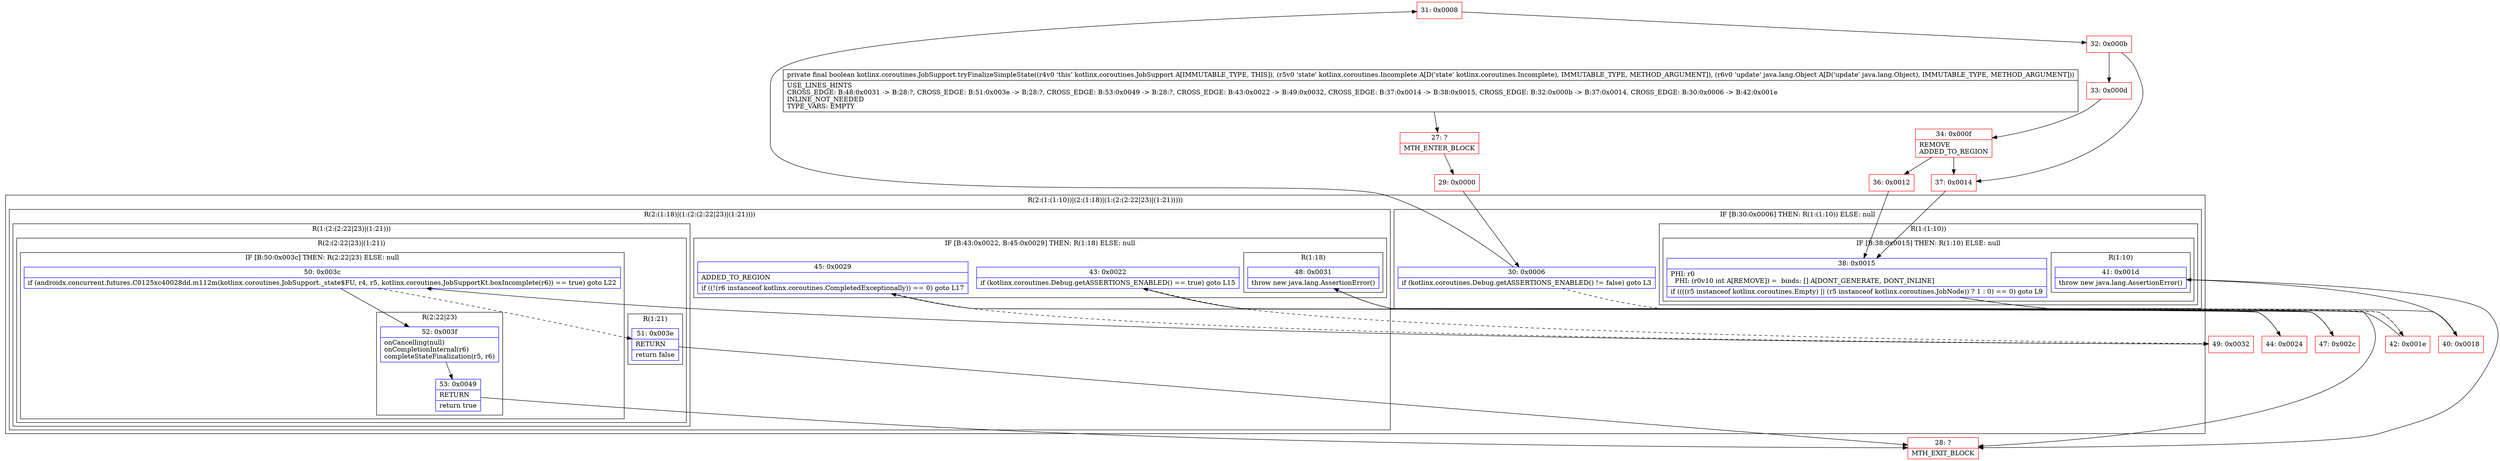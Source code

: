 digraph "CFG forkotlinx.coroutines.JobSupport.tryFinalizeSimpleState(Lkotlinx\/coroutines\/Incomplete;Ljava\/lang\/Object;)Z" {
subgraph cluster_Region_985972824 {
label = "R(2:(1:(1:10))|(2:(1:18)|(1:(2:(2:22|23)|(1:21)))))";
node [shape=record,color=blue];
subgraph cluster_IfRegion_1053516919 {
label = "IF [B:30:0x0006] THEN: R(1:(1:10)) ELSE: null";
node [shape=record,color=blue];
Node_30 [shape=record,label="{30\:\ 0x0006|if (kotlinx.coroutines.Debug.getASSERTIONS_ENABLED() != false) goto L3\l}"];
subgraph cluster_Region_1067725830 {
label = "R(1:(1:10))";
node [shape=record,color=blue];
subgraph cluster_IfRegion_980459381 {
label = "IF [B:38:0x0015] THEN: R(1:10) ELSE: null";
node [shape=record,color=blue];
Node_38 [shape=record,label="{38\:\ 0x0015|PHI: r0 \l  PHI: (r0v10 int A[REMOVE]) =  binds: [] A[DONT_GENERATE, DONT_INLINE]\l|if ((((r5 instanceof kotlinx.coroutines.Empty) \|\| (r5 instanceof kotlinx.coroutines.JobNode)) ? 1 : 0) == 0) goto L9\l}"];
subgraph cluster_Region_648695395 {
label = "R(1:10)";
node [shape=record,color=blue];
Node_41 [shape=record,label="{41\:\ 0x001d|throw new java.lang.AssertionError()\l}"];
}
}
}
}
subgraph cluster_Region_1126657565 {
label = "R(2:(1:18)|(1:(2:(2:22|23)|(1:21))))";
node [shape=record,color=blue];
subgraph cluster_IfRegion_1572697723 {
label = "IF [B:43:0x0022, B:45:0x0029] THEN: R(1:18) ELSE: null";
node [shape=record,color=blue];
Node_43 [shape=record,label="{43\:\ 0x0022|if (kotlinx.coroutines.Debug.getASSERTIONS_ENABLED() == true) goto L15\l}"];
Node_45 [shape=record,label="{45\:\ 0x0029|ADDED_TO_REGION\l|if ((!(r6 instanceof kotlinx.coroutines.CompletedExceptionally)) == 0) goto L17\l}"];
subgraph cluster_Region_1661518222 {
label = "R(1:18)";
node [shape=record,color=blue];
Node_48 [shape=record,label="{48\:\ 0x0031|throw new java.lang.AssertionError()\l}"];
}
}
subgraph cluster_Region_388317914 {
label = "R(1:(2:(2:22|23)|(1:21)))";
node [shape=record,color=blue];
subgraph cluster_Region_1871348133 {
label = "R(2:(2:22|23)|(1:21))";
node [shape=record,color=blue];
subgraph cluster_IfRegion_1496460417 {
label = "IF [B:50:0x003c] THEN: R(2:22|23) ELSE: null";
node [shape=record,color=blue];
Node_50 [shape=record,label="{50\:\ 0x003c|if (androidx.concurrent.futures.C0125xc40028dd.m112m(kotlinx.coroutines.JobSupport._state$FU, r4, r5, kotlinx.coroutines.JobSupportKt.boxIncomplete(r6)) == true) goto L22\l}"];
subgraph cluster_Region_2081653400 {
label = "R(2:22|23)";
node [shape=record,color=blue];
Node_52 [shape=record,label="{52\:\ 0x003f|onCancelling(null)\lonCompletionInternal(r6)\lcompleteStateFinalization(r5, r6)\l}"];
Node_53 [shape=record,label="{53\:\ 0x0049|RETURN\l|return true\l}"];
}
}
subgraph cluster_Region_1100823634 {
label = "R(1:21)";
node [shape=record,color=blue];
Node_51 [shape=record,label="{51\:\ 0x003e|RETURN\l|return false\l}"];
}
}
}
}
}
Node_27 [shape=record,color=red,label="{27\:\ ?|MTH_ENTER_BLOCK\l}"];
Node_29 [shape=record,color=red,label="{29\:\ 0x0000}"];
Node_31 [shape=record,color=red,label="{31\:\ 0x0008}"];
Node_32 [shape=record,color=red,label="{32\:\ 0x000b}"];
Node_33 [shape=record,color=red,label="{33\:\ 0x000d}"];
Node_34 [shape=record,color=red,label="{34\:\ 0x000f|REMOVE\lADDED_TO_REGION\l}"];
Node_36 [shape=record,color=red,label="{36\:\ 0x0012}"];
Node_40 [shape=record,color=red,label="{40\:\ 0x0018}"];
Node_28 [shape=record,color=red,label="{28\:\ ?|MTH_EXIT_BLOCK\l}"];
Node_37 [shape=record,color=red,label="{37\:\ 0x0014}"];
Node_42 [shape=record,color=red,label="{42\:\ 0x001e}"];
Node_44 [shape=record,color=red,label="{44\:\ 0x0024}"];
Node_47 [shape=record,color=red,label="{47\:\ 0x002c}"];
Node_49 [shape=record,color=red,label="{49\:\ 0x0032}"];
MethodNode[shape=record,label="{private final boolean kotlinx.coroutines.JobSupport.tryFinalizeSimpleState((r4v0 'this' kotlinx.coroutines.JobSupport A[IMMUTABLE_TYPE, THIS]), (r5v0 'state' kotlinx.coroutines.Incomplete A[D('state' kotlinx.coroutines.Incomplete), IMMUTABLE_TYPE, METHOD_ARGUMENT]), (r6v0 'update' java.lang.Object A[D('update' java.lang.Object), IMMUTABLE_TYPE, METHOD_ARGUMENT]))  | USE_LINES_HINTS\lCROSS_EDGE: B:48:0x0031 \-\> B:28:?, CROSS_EDGE: B:51:0x003e \-\> B:28:?, CROSS_EDGE: B:53:0x0049 \-\> B:28:?, CROSS_EDGE: B:43:0x0022 \-\> B:49:0x0032, CROSS_EDGE: B:37:0x0014 \-\> B:38:0x0015, CROSS_EDGE: B:32:0x000b \-\> B:37:0x0014, CROSS_EDGE: B:30:0x0006 \-\> B:42:0x001e\lINLINE_NOT_NEEDED\lTYPE_VARS: EMPTY\l}"];
MethodNode -> Node_27;Node_30 -> Node_31;
Node_30 -> Node_42[style=dashed];
Node_38 -> Node_40;
Node_38 -> Node_42[style=dashed];
Node_41 -> Node_28;
Node_43 -> Node_44;
Node_43 -> Node_49[style=dashed];
Node_45 -> Node_47;
Node_45 -> Node_49[style=dashed];
Node_48 -> Node_28;
Node_50 -> Node_51[style=dashed];
Node_50 -> Node_52;
Node_52 -> Node_53;
Node_53 -> Node_28;
Node_51 -> Node_28;
Node_27 -> Node_29;
Node_29 -> Node_30;
Node_31 -> Node_32;
Node_32 -> Node_33;
Node_32 -> Node_37;
Node_33 -> Node_34;
Node_34 -> Node_36;
Node_34 -> Node_37;
Node_36 -> Node_38;
Node_40 -> Node_41;
Node_37 -> Node_38;
Node_42 -> Node_43;
Node_44 -> Node_45;
Node_47 -> Node_48;
Node_49 -> Node_50;
}

